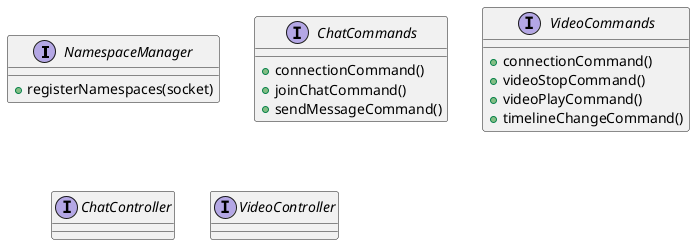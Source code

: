 @startuml

' /presentation

interface NamespaceManager {
    + registerNamespaces(socket)
}


' /application
' /application/commands
interface ChatCommands {
    + connectionCommand()
    + joinChatCommand()
    + sendMessageCommand()
}

interface VideoCommands {
    + connectionCommand()
    + videoStopCommand()
    + videoPlayCommand()
    + timelineChangeCommand()
}
' /application/controllers
interface ChatController {

}
interface VideoController {

}

' /domain


@enduml